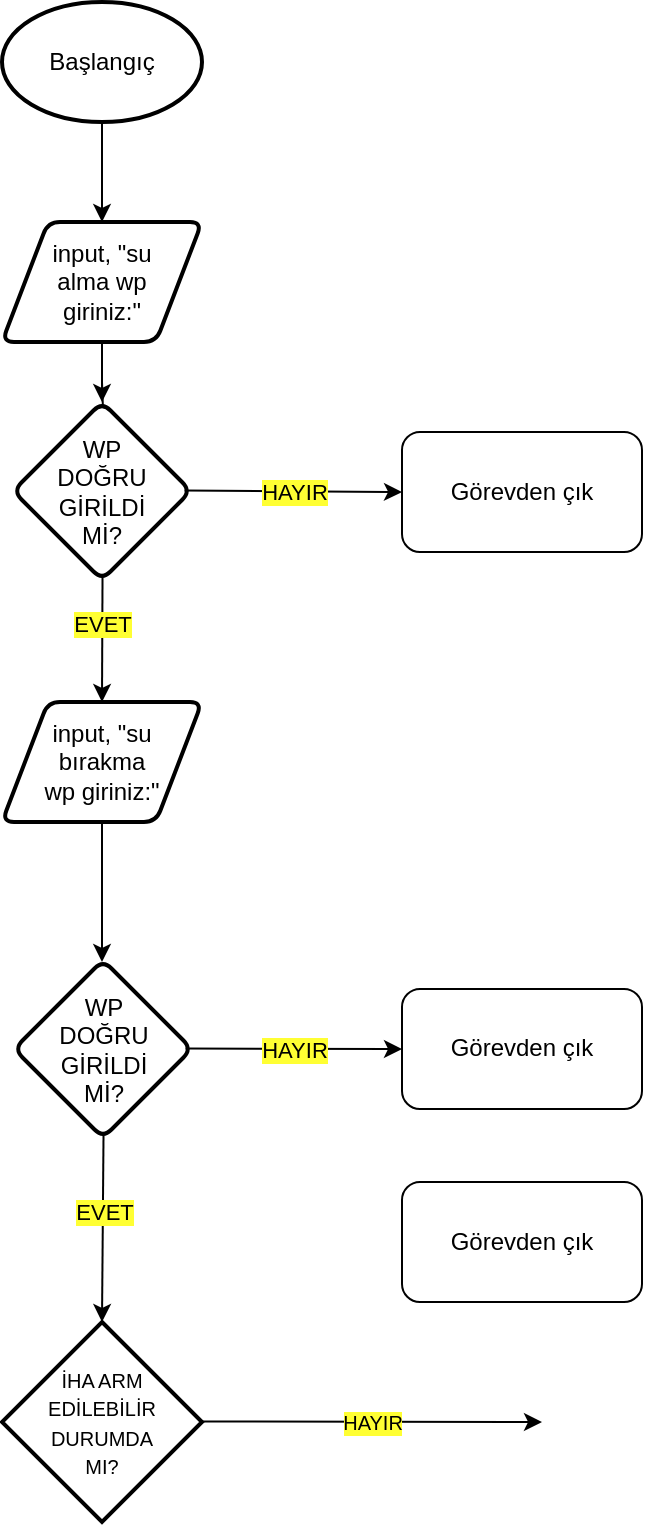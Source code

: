 <mxfile version="20.0.3" type="github">
  <diagram id="C5RBs43oDa-KdzZeNtuy" name="Page-1">
    <mxGraphModel dx="865" dy="428" grid="1" gridSize="10" guides="1" tooltips="1" connect="1" arrows="1" fold="1" page="1" pageScale="1" pageWidth="827" pageHeight="1169" background="none" math="0" shadow="0">
      <root>
        <mxCell id="WIyWlLk6GJQsqaUBKTNV-0" />
        <mxCell id="WIyWlLk6GJQsqaUBKTNV-1" parent="WIyWlLk6GJQsqaUBKTNV-0" />
        <mxCell id="VW0pkkN9wsOGH8fwQ46L-15" value="" style="edgeStyle=orthogonalEdgeStyle;rounded=0;orthogonalLoop=1;jettySize=auto;html=1;" edge="1" parent="WIyWlLk6GJQsqaUBKTNV-1" source="VW0pkkN9wsOGH8fwQ46L-12" target="VW0pkkN9wsOGH8fwQ46L-14">
          <mxGeometry relative="1" as="geometry" />
        </mxCell>
        <mxCell id="VW0pkkN9wsOGH8fwQ46L-12" value="" style="strokeWidth=2;html=1;shape=mxgraph.flowchart.start_1;whiteSpace=wrap;" vertex="1" parent="WIyWlLk6GJQsqaUBKTNV-1">
          <mxGeometry x="360" y="10" width="100" height="60" as="geometry" />
        </mxCell>
        <mxCell id="VW0pkkN9wsOGH8fwQ46L-13" value="Başlangıç" style="text;html=1;strokeColor=none;fillColor=none;align=center;verticalAlign=middle;whiteSpace=wrap;rounded=0;" vertex="1" parent="WIyWlLk6GJQsqaUBKTNV-1">
          <mxGeometry x="380" y="25" width="60" height="30" as="geometry" />
        </mxCell>
        <mxCell id="VW0pkkN9wsOGH8fwQ46L-27" value="" style="edgeStyle=orthogonalEdgeStyle;rounded=0;orthogonalLoop=1;jettySize=auto;html=1;" edge="1" parent="WIyWlLk6GJQsqaUBKTNV-1" source="VW0pkkN9wsOGH8fwQ46L-14" target="VW0pkkN9wsOGH8fwQ46L-26">
          <mxGeometry relative="1" as="geometry" />
        </mxCell>
        <mxCell id="VW0pkkN9wsOGH8fwQ46L-14" value="" style="shape=parallelogram;html=1;strokeWidth=2;perimeter=parallelogramPerimeter;whiteSpace=wrap;rounded=1;arcSize=12;size=0.23;" vertex="1" parent="WIyWlLk6GJQsqaUBKTNV-1">
          <mxGeometry x="360" y="120" width="100" height="60" as="geometry" />
        </mxCell>
        <mxCell id="VW0pkkN9wsOGH8fwQ46L-16" value="input, &quot;su alma wp giriniz:&quot;" style="text;html=1;strokeColor=none;fillColor=none;align=center;verticalAlign=middle;whiteSpace=wrap;rounded=0;" vertex="1" parent="WIyWlLk6GJQsqaUBKTNV-1">
          <mxGeometry x="380" y="135" width="60" height="30" as="geometry" />
        </mxCell>
        <mxCell id="VW0pkkN9wsOGH8fwQ46L-59" value="" style="edgeStyle=orthogonalEdgeStyle;rounded=0;orthogonalLoop=1;jettySize=auto;html=1;" edge="1" parent="WIyWlLk6GJQsqaUBKTNV-1" source="VW0pkkN9wsOGH8fwQ46L-17">
          <mxGeometry relative="1" as="geometry">
            <mxPoint x="410" y="490" as="targetPoint" />
          </mxGeometry>
        </mxCell>
        <mxCell id="VW0pkkN9wsOGH8fwQ46L-17" value="" style="shape=parallelogram;html=1;strokeWidth=2;perimeter=parallelogramPerimeter;whiteSpace=wrap;rounded=1;arcSize=12;size=0.23;" vertex="1" parent="WIyWlLk6GJQsqaUBKTNV-1">
          <mxGeometry x="360" y="360" width="100" height="60" as="geometry" />
        </mxCell>
        <mxCell id="VW0pkkN9wsOGH8fwQ46L-19" value="input, &quot;su bırakma wp giriniz:&quot;" style="text;html=1;strokeColor=none;fillColor=none;align=center;verticalAlign=middle;whiteSpace=wrap;rounded=0;" vertex="1" parent="WIyWlLk6GJQsqaUBKTNV-1">
          <mxGeometry x="380" y="375" width="60" height="30" as="geometry" />
        </mxCell>
        <mxCell id="VW0pkkN9wsOGH8fwQ46L-26" value="" style="rhombus;whiteSpace=wrap;html=1;strokeWidth=2;rounded=1;arcSize=12;aspect=fixed;" vertex="1" parent="WIyWlLk6GJQsqaUBKTNV-1">
          <mxGeometry x="365.5" y="210" width="89" height="89" as="geometry" />
        </mxCell>
        <mxCell id="VW0pkkN9wsOGH8fwQ46L-28" value="" style="edgeStyle=orthogonalEdgeStyle;rounded=0;orthogonalLoop=1;jettySize=auto;html=1;endArrow=none;entryX=0.505;entryY=0.027;entryDx=0;entryDy=0;entryPerimeter=0;" edge="1" parent="WIyWlLk6GJQsqaUBKTNV-1" source="VW0pkkN9wsOGH8fwQ46L-14" target="VW0pkkN9wsOGH8fwQ46L-26">
          <mxGeometry relative="1" as="geometry">
            <mxPoint x="410" y="180" as="sourcePoint" />
            <mxPoint x="410" y="340" as="targetPoint" />
          </mxGeometry>
        </mxCell>
        <mxCell id="VW0pkkN9wsOGH8fwQ46L-29" value="WP DOĞRU GİRİLDİ Mİ?" style="text;html=1;strokeColor=none;fillColor=none;align=center;verticalAlign=middle;whiteSpace=wrap;rounded=0;" vertex="1" parent="WIyWlLk6GJQsqaUBKTNV-1">
          <mxGeometry x="380" y="240" width="60" height="30" as="geometry" />
        </mxCell>
        <mxCell id="VW0pkkN9wsOGH8fwQ46L-49" value="" style="endArrow=classic;html=1;rounded=0;entryX=0.5;entryY=0;entryDx=0;entryDy=0;exitX=0.503;exitY=0.975;exitDx=0;exitDy=0;exitPerimeter=0;" edge="1" parent="WIyWlLk6GJQsqaUBKTNV-1" source="VW0pkkN9wsOGH8fwQ46L-26" target="VW0pkkN9wsOGH8fwQ46L-17">
          <mxGeometry relative="1" as="geometry">
            <mxPoint x="410" y="300" as="sourcePoint" />
            <mxPoint x="460" y="320" as="targetPoint" />
          </mxGeometry>
        </mxCell>
        <mxCell id="VW0pkkN9wsOGH8fwQ46L-50" value="EVET" style="edgeLabel;resizable=0;html=1;align=center;verticalAlign=middle;labelBackgroundColor=#FFFF33;" connectable="0" vertex="1" parent="VW0pkkN9wsOGH8fwQ46L-49">
          <mxGeometry relative="1" as="geometry">
            <mxPoint y="-8" as="offset" />
          </mxGeometry>
        </mxCell>
        <mxCell id="VW0pkkN9wsOGH8fwQ46L-51" value="" style="endArrow=classic;html=1;rounded=0;exitX=0.964;exitY=0.497;exitDx=0;exitDy=0;exitPerimeter=0;entryX=0;entryY=0.5;entryDx=0;entryDy=0;" edge="1" parent="WIyWlLk6GJQsqaUBKTNV-1" source="VW0pkkN9wsOGH8fwQ46L-26" target="VW0pkkN9wsOGH8fwQ46L-66">
          <mxGeometry relative="1" as="geometry">
            <mxPoint x="454.5" y="254.5" as="sourcePoint" />
            <mxPoint x="554.5" y="254.5" as="targetPoint" />
          </mxGeometry>
        </mxCell>
        <mxCell id="VW0pkkN9wsOGH8fwQ46L-52" value="HAYIR" style="edgeLabel;resizable=0;html=1;align=center;verticalAlign=middle;labelBackgroundColor=#FFFF33;" connectable="0" vertex="1" parent="VW0pkkN9wsOGH8fwQ46L-51">
          <mxGeometry relative="1" as="geometry" />
        </mxCell>
        <mxCell id="VW0pkkN9wsOGH8fwQ46L-53" value="" style="rhombus;whiteSpace=wrap;html=1;strokeWidth=2;rounded=1;arcSize=12;aspect=fixed;" vertex="1" parent="WIyWlLk6GJQsqaUBKTNV-1">
          <mxGeometry x="366" y="489" width="89" height="89" as="geometry" />
        </mxCell>
        <mxCell id="VW0pkkN9wsOGH8fwQ46L-54" value="WP DOĞRU GİRİLDİ Mİ?" style="text;html=1;strokeColor=none;fillColor=none;align=center;verticalAlign=middle;whiteSpace=wrap;rounded=0;" vertex="1" parent="WIyWlLk6GJQsqaUBKTNV-1">
          <mxGeometry x="380.5" y="519" width="60" height="30" as="geometry" />
        </mxCell>
        <mxCell id="VW0pkkN9wsOGH8fwQ46L-55" value="" style="endArrow=classic;html=1;rounded=0;entryX=0.5;entryY=0;entryDx=0;entryDy=0;exitX=0.503;exitY=0.975;exitDx=0;exitDy=0;exitPerimeter=0;entryPerimeter=0;" edge="1" parent="WIyWlLk6GJQsqaUBKTNV-1" source="VW0pkkN9wsOGH8fwQ46L-53" target="VW0pkkN9wsOGH8fwQ46L-74">
          <mxGeometry relative="1" as="geometry">
            <mxPoint x="410.5" y="579" as="sourcePoint" />
            <mxPoint x="410.5" y="639" as="targetPoint" />
          </mxGeometry>
        </mxCell>
        <mxCell id="VW0pkkN9wsOGH8fwQ46L-56" value="EVET" style="edgeLabel;resizable=0;html=1;align=center;verticalAlign=middle;labelBackgroundColor=#FFFF33;" connectable="0" vertex="1" parent="VW0pkkN9wsOGH8fwQ46L-55">
          <mxGeometry relative="1" as="geometry">
            <mxPoint y="-8" as="offset" />
          </mxGeometry>
        </mxCell>
        <mxCell id="VW0pkkN9wsOGH8fwQ46L-57" value="" style="endArrow=classic;html=1;rounded=0;exitX=0.964;exitY=0.497;exitDx=0;exitDy=0;exitPerimeter=0;entryX=0;entryY=0.5;entryDx=0;entryDy=0;" edge="1" parent="WIyWlLk6GJQsqaUBKTNV-1" source="VW0pkkN9wsOGH8fwQ46L-53" target="VW0pkkN9wsOGH8fwQ46L-69">
          <mxGeometry relative="1" as="geometry">
            <mxPoint x="455" y="533.5" as="sourcePoint" />
            <mxPoint x="555" y="533.5" as="targetPoint" />
          </mxGeometry>
        </mxCell>
        <mxCell id="VW0pkkN9wsOGH8fwQ46L-58" value="HAYIR" style="edgeLabel;resizable=0;html=1;align=center;verticalAlign=middle;labelBackgroundColor=#FFFF33;" connectable="0" vertex="1" parent="VW0pkkN9wsOGH8fwQ46L-57">
          <mxGeometry relative="1" as="geometry" />
        </mxCell>
        <mxCell id="VW0pkkN9wsOGH8fwQ46L-66" value="" style="rounded=1;whiteSpace=wrap;html=1;labelBackgroundColor=none;" vertex="1" parent="WIyWlLk6GJQsqaUBKTNV-1">
          <mxGeometry x="560" y="225" width="120" height="60" as="geometry" />
        </mxCell>
        <mxCell id="VW0pkkN9wsOGH8fwQ46L-68" value="Görevden çık" style="text;html=1;strokeColor=none;fillColor=none;align=center;verticalAlign=middle;whiteSpace=wrap;rounded=0;labelBackgroundColor=none;" vertex="1" parent="WIyWlLk6GJQsqaUBKTNV-1">
          <mxGeometry x="580" y="239.5" width="80" height="30" as="geometry" />
        </mxCell>
        <mxCell id="VW0pkkN9wsOGH8fwQ46L-69" value="" style="rounded=1;whiteSpace=wrap;html=1;labelBackgroundColor=none;" vertex="1" parent="WIyWlLk6GJQsqaUBKTNV-1">
          <mxGeometry x="560" y="503.5" width="120" height="60" as="geometry" />
        </mxCell>
        <mxCell id="VW0pkkN9wsOGH8fwQ46L-70" value="Görevden çık" style="text;html=1;strokeColor=none;fillColor=none;align=center;verticalAlign=middle;whiteSpace=wrap;rounded=0;labelBackgroundColor=none;" vertex="1" parent="WIyWlLk6GJQsqaUBKTNV-1">
          <mxGeometry x="580" y="518" width="80" height="30" as="geometry" />
        </mxCell>
        <mxCell id="VW0pkkN9wsOGH8fwQ46L-74" value="" style="strokeWidth=2;html=1;shape=mxgraph.flowchart.decision;whiteSpace=wrap;labelBackgroundColor=none;aspect=fixed;" vertex="1" parent="WIyWlLk6GJQsqaUBKTNV-1">
          <mxGeometry x="360" y="670" width="100" height="100" as="geometry" />
        </mxCell>
        <mxCell id="VW0pkkN9wsOGH8fwQ46L-75" value="&lt;font style=&quot;font-size: 10px;&quot;&gt;İHA ARM EDİLEBİLİR DURUMDA MI?&lt;/font&gt;" style="text;html=1;strokeColor=none;fillColor=none;align=center;verticalAlign=middle;whiteSpace=wrap;rounded=0;labelBackgroundColor=none;" vertex="1" parent="WIyWlLk6GJQsqaUBKTNV-1">
          <mxGeometry x="379.5" y="705" width="60" height="30" as="geometry" />
        </mxCell>
        <mxCell id="VW0pkkN9wsOGH8fwQ46L-80" value="" style="endArrow=classic;html=1;rounded=0;fontSize=10;" edge="1" parent="WIyWlLk6GJQsqaUBKTNV-1">
          <mxGeometry relative="1" as="geometry">
            <mxPoint x="460" y="719.76" as="sourcePoint" />
            <mxPoint x="630" y="720" as="targetPoint" />
          </mxGeometry>
        </mxCell>
        <mxCell id="VW0pkkN9wsOGH8fwQ46L-81" value="HAYIR" style="edgeLabel;resizable=0;html=1;align=center;verticalAlign=middle;labelBackgroundColor=#FFFF33;fontSize=10;" connectable="0" vertex="1" parent="VW0pkkN9wsOGH8fwQ46L-80">
          <mxGeometry relative="1" as="geometry" />
        </mxCell>
        <mxCell id="VW0pkkN9wsOGH8fwQ46L-84" value="" style="group" vertex="1" connectable="0" parent="WIyWlLk6GJQsqaUBKTNV-1">
          <mxGeometry x="560" y="600" width="120" height="60" as="geometry" />
        </mxCell>
        <mxCell id="VW0pkkN9wsOGH8fwQ46L-82" value="" style="rounded=1;whiteSpace=wrap;html=1;labelBackgroundColor=none;" vertex="1" parent="VW0pkkN9wsOGH8fwQ46L-84">
          <mxGeometry width="120" height="60" as="geometry" />
        </mxCell>
        <mxCell id="VW0pkkN9wsOGH8fwQ46L-83" value="Görevden çık" style="text;html=1;strokeColor=none;fillColor=none;align=center;verticalAlign=middle;whiteSpace=wrap;rounded=0;labelBackgroundColor=none;" vertex="1" parent="VW0pkkN9wsOGH8fwQ46L-84">
          <mxGeometry x="20" y="14.5" width="80" height="30" as="geometry" />
        </mxCell>
      </root>
    </mxGraphModel>
  </diagram>
</mxfile>
